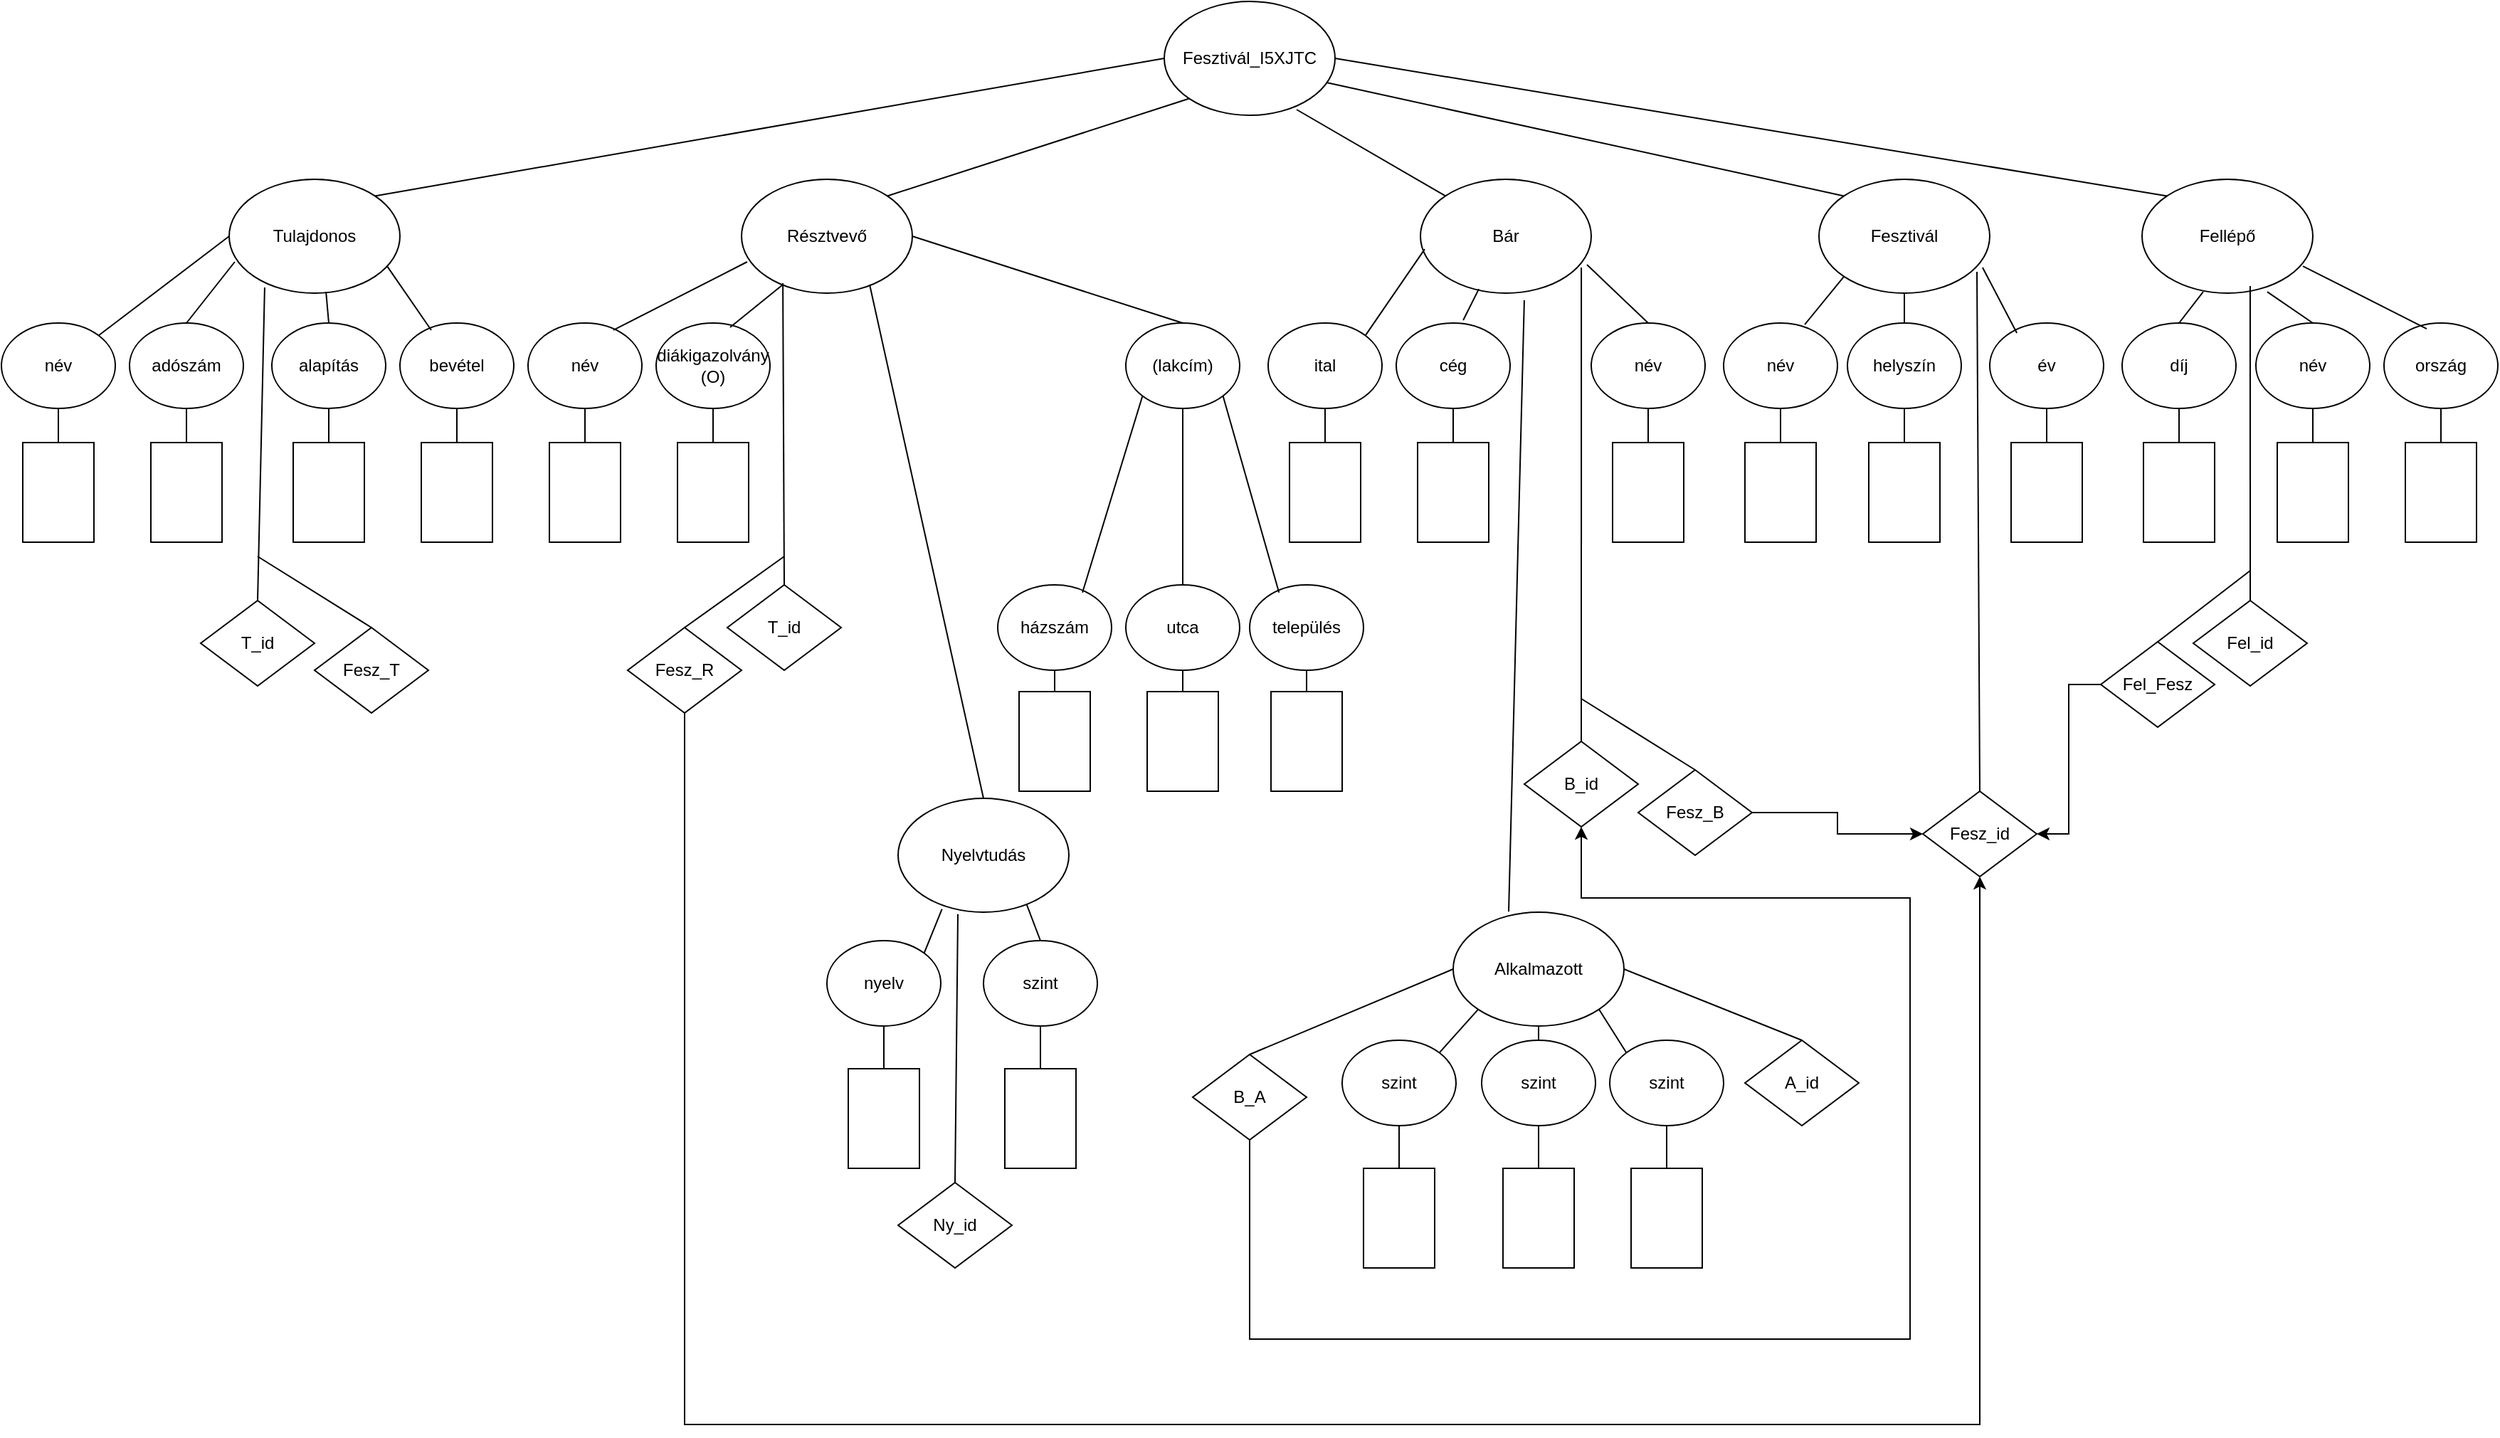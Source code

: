 <mxfile version="22.0.2" type="device">
  <diagram name="Page-1" id="97916047-d0de-89f5-080d-49f4d83e522f">
    <mxGraphModel dx="1430" dy="868" grid="1" gridSize="10" guides="1" tooltips="1" connect="1" arrows="1" fold="1" page="1" pageScale="1.5" pageWidth="1169" pageHeight="827" background="none" math="0" shadow="0">
      <root>
        <mxCell id="0" />
        <mxCell id="1" parent="0" />
        <mxCell id="gpzR5CBWOuM9B5lPcLhK-56" value="Fesztivál_I5XJTC" style="ellipse;whiteSpace=wrap;html=1;" parent="1" vertex="1">
          <mxGeometry x="817" y="30" width="120" height="80" as="geometry" />
        </mxCell>
        <mxCell id="gpzR5CBWOuM9B5lPcLhK-57" value="Résztvevő" style="ellipse;whiteSpace=wrap;html=1;" parent="1" vertex="1">
          <mxGeometry x="520" y="155" width="120" height="80" as="geometry" />
        </mxCell>
        <mxCell id="gpzR5CBWOuM9B5lPcLhK-58" value="Bár" style="ellipse;whiteSpace=wrap;html=1;" parent="1" vertex="1">
          <mxGeometry x="997" y="155" width="120" height="80" as="geometry" />
        </mxCell>
        <mxCell id="gpzR5CBWOuM9B5lPcLhK-59" value="Tulajdonos" style="ellipse;whiteSpace=wrap;html=1;" parent="1" vertex="1">
          <mxGeometry x="160" y="155" width="120" height="80" as="geometry" />
        </mxCell>
        <mxCell id="gpzR5CBWOuM9B5lPcLhK-60" value="Fellépő" style="ellipse;whiteSpace=wrap;html=1;" parent="1" vertex="1">
          <mxGeometry x="1504" y="155" width="120" height="80" as="geometry" />
        </mxCell>
        <mxCell id="gpzR5CBWOuM9B5lPcLhK-62" value="" style="endArrow=none;html=1;rounded=0;entryX=0.775;entryY=0.95;entryDx=0;entryDy=0;exitX=0;exitY=0;exitDx=0;exitDy=0;entryPerimeter=0;" parent="1" source="gpzR5CBWOuM9B5lPcLhK-58" target="gpzR5CBWOuM9B5lPcLhK-56" edge="1">
          <mxGeometry width="50" height="50" relative="1" as="geometry">
            <mxPoint x="867" y="570" as="sourcePoint" />
            <mxPoint x="917" y="520" as="targetPoint" />
          </mxGeometry>
        </mxCell>
        <mxCell id="gpzR5CBWOuM9B5lPcLhK-63" value="" style="endArrow=none;html=1;rounded=0;entryX=0;entryY=1;entryDx=0;entryDy=0;exitX=1;exitY=0;exitDx=0;exitDy=0;" parent="1" source="gpzR5CBWOuM9B5lPcLhK-57" target="gpzR5CBWOuM9B5lPcLhK-56" edge="1">
          <mxGeometry width="50" height="50" relative="1" as="geometry">
            <mxPoint x="867" y="570" as="sourcePoint" />
            <mxPoint x="917" y="520" as="targetPoint" />
          </mxGeometry>
        </mxCell>
        <mxCell id="gpzR5CBWOuM9B5lPcLhK-64" value="" style="endArrow=none;html=1;rounded=0;entryX=1;entryY=0.5;entryDx=0;entryDy=0;exitX=0;exitY=0;exitDx=0;exitDy=0;" parent="1" source="gpzR5CBWOuM9B5lPcLhK-60" target="gpzR5CBWOuM9B5lPcLhK-56" edge="1">
          <mxGeometry width="50" height="50" relative="1" as="geometry">
            <mxPoint x="867" y="570" as="sourcePoint" />
            <mxPoint x="917" y="520" as="targetPoint" />
          </mxGeometry>
        </mxCell>
        <mxCell id="gpzR5CBWOuM9B5lPcLhK-65" value="" style="endArrow=none;html=1;rounded=0;entryX=0;entryY=0.5;entryDx=0;entryDy=0;exitX=1;exitY=0;exitDx=0;exitDy=0;" parent="1" source="gpzR5CBWOuM9B5lPcLhK-59" target="gpzR5CBWOuM9B5lPcLhK-56" edge="1">
          <mxGeometry width="50" height="50" relative="1" as="geometry">
            <mxPoint x="867" y="570" as="sourcePoint" />
            <mxPoint x="917" y="520" as="targetPoint" />
          </mxGeometry>
        </mxCell>
        <mxCell id="gpzR5CBWOuM9B5lPcLhK-67" value="név" style="ellipse;whiteSpace=wrap;html=1;" parent="1" vertex="1">
          <mxGeometry x="1210" y="256" width="80" height="60" as="geometry" />
        </mxCell>
        <mxCell id="gpzR5CBWOuM9B5lPcLhK-69" value="helyszín" style="ellipse;whiteSpace=wrap;html=1;" parent="1" vertex="1">
          <mxGeometry x="1297" y="256" width="80" height="60" as="geometry" />
        </mxCell>
        <mxCell id="gpzR5CBWOuM9B5lPcLhK-70" value="év" style="ellipse;whiteSpace=wrap;html=1;" parent="1" vertex="1">
          <mxGeometry x="1397" y="256" width="80" height="60" as="geometry" />
        </mxCell>
        <mxCell id="gpzR5CBWOuM9B5lPcLhK-74" value="" style="endArrow=none;html=1;rounded=0;exitX=0.5;exitY=0;exitDx=0;exitDy=0;entryX=0.925;entryY=0.813;entryDx=0;entryDy=0;entryPerimeter=0;" parent="1" source="eGRWjD5pN5fuBiRvpTxn-2" target="eGRWjD5pN5fuBiRvpTxn-11" edge="1">
          <mxGeometry width="50" height="50" relative="1" as="geometry">
            <mxPoint x="1079.04" y="4" as="sourcePoint" />
            <mxPoint x="1430" y="585" as="targetPoint" />
          </mxGeometry>
        </mxCell>
        <mxCell id="gpzR5CBWOuM9B5lPcLhK-75" value="" style="endArrow=none;html=1;rounded=0;entryX=0;entryY=1;entryDx=0;entryDy=0;exitX=0.713;exitY=0.017;exitDx=0;exitDy=0;exitPerimeter=0;" parent="1" source="gpzR5CBWOuM9B5lPcLhK-67" target="eGRWjD5pN5fuBiRvpTxn-11" edge="1">
          <mxGeometry width="50" height="50" relative="1" as="geometry">
            <mxPoint x="1252" y="-25" as="sourcePoint" />
            <mxPoint x="1302" y="-75" as="targetPoint" />
          </mxGeometry>
        </mxCell>
        <mxCell id="gpzR5CBWOuM9B5lPcLhK-76" value="" style="endArrow=none;html=1;rounded=0;entryX=0.5;entryY=1;entryDx=0;entryDy=0;exitX=0.5;exitY=0;exitDx=0;exitDy=0;" parent="1" source="gpzR5CBWOuM9B5lPcLhK-69" target="eGRWjD5pN5fuBiRvpTxn-11" edge="1">
          <mxGeometry width="50" height="50" relative="1" as="geometry">
            <mxPoint x="1252" y="-25" as="sourcePoint" />
            <mxPoint x="1302" y="-75" as="targetPoint" />
          </mxGeometry>
        </mxCell>
        <mxCell id="gpzR5CBWOuM9B5lPcLhK-77" value="" style="endArrow=none;html=1;rounded=0;entryX=0.958;entryY=0.775;entryDx=0;entryDy=0;exitX=0.238;exitY=0.117;exitDx=0;exitDy=0;exitPerimeter=0;entryPerimeter=0;" parent="1" source="gpzR5CBWOuM9B5lPcLhK-70" target="eGRWjD5pN5fuBiRvpTxn-11" edge="1">
          <mxGeometry width="50" height="50" relative="1" as="geometry">
            <mxPoint x="1252" y="-25" as="sourcePoint" />
            <mxPoint x="1302" y="-75" as="targetPoint" />
          </mxGeometry>
        </mxCell>
        <mxCell id="gpzR5CBWOuM9B5lPcLhK-82" value="" style="endArrow=none;html=1;rounded=0;entryX=0.5;entryY=1;entryDx=0;entryDy=0;exitX=0.5;exitY=0;exitDx=0;exitDy=0;" parent="1" source="eGRWjD5pN5fuBiRvpTxn-88" target="gpzR5CBWOuM9B5lPcLhK-67" edge="1">
          <mxGeometry width="50" height="50" relative="1" as="geometry">
            <mxPoint x="1149" y="349" as="sourcePoint" />
            <mxPoint x="1302" y="-75" as="targetPoint" />
          </mxGeometry>
        </mxCell>
        <mxCell id="gpzR5CBWOuM9B5lPcLhK-83" value="" style="endArrow=none;html=1;rounded=0;entryX=0.5;entryY=1;entryDx=0;entryDy=0;exitX=0.5;exitY=0;exitDx=0;exitDy=0;" parent="1" source="eGRWjD5pN5fuBiRvpTxn-89" target="gpzR5CBWOuM9B5lPcLhK-69" edge="1">
          <mxGeometry width="50" height="50" relative="1" as="geometry">
            <mxPoint x="1252" y="349" as="sourcePoint" />
            <mxPoint x="1302" y="-75" as="targetPoint" />
          </mxGeometry>
        </mxCell>
        <mxCell id="gpzR5CBWOuM9B5lPcLhK-84" value="" style="endArrow=none;html=1;rounded=0;entryX=0.5;entryY=1;entryDx=0;entryDy=0;exitX=0.5;exitY=0;exitDx=0;exitDy=0;" parent="1" source="eGRWjD5pN5fuBiRvpTxn-90" target="gpzR5CBWOuM9B5lPcLhK-70" edge="1">
          <mxGeometry width="50" height="50" relative="1" as="geometry">
            <mxPoint x="1396" y="349" as="sourcePoint" />
            <mxPoint x="1302" y="-75" as="targetPoint" />
          </mxGeometry>
        </mxCell>
        <mxCell id="eGRWjD5pN5fuBiRvpTxn-2" value="Fesz_id" style="rhombus;whiteSpace=wrap;html=1;" parent="1" vertex="1">
          <mxGeometry x="1350" y="585" width="80" height="60" as="geometry" />
        </mxCell>
        <mxCell id="eGRWjD5pN5fuBiRvpTxn-3" value="név" style="ellipse;whiteSpace=wrap;html=1;" parent="1" vertex="1">
          <mxGeometry y="256" width="80" height="60" as="geometry" />
        </mxCell>
        <mxCell id="eGRWjD5pN5fuBiRvpTxn-4" value="adószám" style="ellipse;whiteSpace=wrap;html=1;" parent="1" vertex="1">
          <mxGeometry x="90" y="256" width="80" height="60" as="geometry" />
        </mxCell>
        <mxCell id="eGRWjD5pN5fuBiRvpTxn-5" value="T_id" style="rhombus;whiteSpace=wrap;html=1;" parent="1" vertex="1">
          <mxGeometry x="140" y="451" width="80" height="60" as="geometry" />
        </mxCell>
        <mxCell id="eGRWjD5pN5fuBiRvpTxn-6" value="" style="endArrow=none;html=1;rounded=0;exitX=0.5;exitY=0;exitDx=0;exitDy=0;entryX=0.208;entryY=0.95;entryDx=0;entryDy=0;entryPerimeter=0;" parent="1" source="eGRWjD5pN5fuBiRvpTxn-5" target="gpzR5CBWOuM9B5lPcLhK-59" edge="1">
          <mxGeometry width="50" height="50" relative="1" as="geometry">
            <mxPoint x="220" y="435" as="sourcePoint" />
            <mxPoint x="200" y="280" as="targetPoint" />
          </mxGeometry>
        </mxCell>
        <mxCell id="eGRWjD5pN5fuBiRvpTxn-7" value="" style="endArrow=none;html=1;rounded=0;entryX=0;entryY=0.5;entryDx=0;entryDy=0;exitX=1;exitY=0;exitDx=0;exitDy=0;" parent="1" source="eGRWjD5pN5fuBiRvpTxn-3" target="gpzR5CBWOuM9B5lPcLhK-59" edge="1">
          <mxGeometry width="50" height="50" relative="1" as="geometry">
            <mxPoint x="120" y="185" as="sourcePoint" />
            <mxPoint x="170" y="135" as="targetPoint" />
          </mxGeometry>
        </mxCell>
        <mxCell id="eGRWjD5pN5fuBiRvpTxn-8" value="" style="endArrow=none;html=1;rounded=0;entryX=0.033;entryY=0.725;entryDx=0;entryDy=0;entryPerimeter=0;exitX=0.5;exitY=0;exitDx=0;exitDy=0;" parent="1" source="eGRWjD5pN5fuBiRvpTxn-4" target="gpzR5CBWOuM9B5lPcLhK-59" edge="1">
          <mxGeometry width="50" height="50" relative="1" as="geometry">
            <mxPoint x="120" y="185" as="sourcePoint" />
            <mxPoint x="170" y="135" as="targetPoint" />
          </mxGeometry>
        </mxCell>
        <mxCell id="eGRWjD5pN5fuBiRvpTxn-9" value="alapítás" style="ellipse;whiteSpace=wrap;html=1;" parent="1" vertex="1">
          <mxGeometry x="190" y="256" width="80" height="60" as="geometry" />
        </mxCell>
        <mxCell id="eGRWjD5pN5fuBiRvpTxn-10" value="" style="endArrow=none;html=1;rounded=0;entryX=0.567;entryY=0.988;entryDx=0;entryDy=0;entryPerimeter=0;exitX=0.5;exitY=0;exitDx=0;exitDy=0;" parent="1" source="eGRWjD5pN5fuBiRvpTxn-9" target="gpzR5CBWOuM9B5lPcLhK-59" edge="1">
          <mxGeometry width="50" height="50" relative="1" as="geometry">
            <mxPoint x="200" y="225" as="sourcePoint" />
            <mxPoint x="250" y="175" as="targetPoint" />
          </mxGeometry>
        </mxCell>
        <mxCell id="eGRWjD5pN5fuBiRvpTxn-11" value="Fesztivál" style="ellipse;whiteSpace=wrap;html=1;" parent="1" vertex="1">
          <mxGeometry x="1277" y="155" width="120" height="80" as="geometry" />
        </mxCell>
        <mxCell id="eGRWjD5pN5fuBiRvpTxn-12" value="" style="endArrow=none;html=1;rounded=0;entryX=0.95;entryY=0.713;entryDx=0;entryDy=0;exitX=0;exitY=0;exitDx=0;exitDy=0;entryPerimeter=0;" parent="1" source="eGRWjD5pN5fuBiRvpTxn-11" target="gpzR5CBWOuM9B5lPcLhK-56" edge="1">
          <mxGeometry width="50" height="50" relative="1" as="geometry">
            <mxPoint x="890" y="630" as="sourcePoint" />
            <mxPoint x="940" y="580" as="targetPoint" />
          </mxGeometry>
        </mxCell>
        <mxCell id="eGRWjD5pN5fuBiRvpTxn-18" value="bevétel" style="ellipse;whiteSpace=wrap;html=1;" parent="1" vertex="1">
          <mxGeometry x="280" y="256" width="80" height="60" as="geometry" />
        </mxCell>
        <mxCell id="eGRWjD5pN5fuBiRvpTxn-19" value="" style="endArrow=none;html=1;rounded=0;entryX=0.925;entryY=0.763;entryDx=0;entryDy=0;entryPerimeter=0;exitX=0.275;exitY=0.083;exitDx=0;exitDy=0;exitPerimeter=0;" parent="1" source="eGRWjD5pN5fuBiRvpTxn-18" target="gpzR5CBWOuM9B5lPcLhK-59" edge="1">
          <mxGeometry width="50" height="50" relative="1" as="geometry">
            <mxPoint x="690" y="325" as="sourcePoint" />
            <mxPoint x="740" y="275" as="targetPoint" />
          </mxGeometry>
        </mxCell>
        <mxCell id="eGRWjD5pN5fuBiRvpTxn-26" value="" style="endArrow=none;html=1;rounded=0;entryX=0.5;entryY=1;entryDx=0;entryDy=0;exitX=0.5;exitY=0;exitDx=0;exitDy=0;" parent="1" source="eGRWjD5pN5fuBiRvpTxn-79" target="eGRWjD5pN5fuBiRvpTxn-18" edge="1">
          <mxGeometry width="50" height="50" relative="1" as="geometry">
            <mxPoint x="319" y="336" as="sourcePoint" />
            <mxPoint x="700" y="515" as="targetPoint" />
          </mxGeometry>
        </mxCell>
        <mxCell id="eGRWjD5pN5fuBiRvpTxn-27" value="" style="endArrow=none;html=1;rounded=0;entryX=0.5;entryY=1;entryDx=0;entryDy=0;exitX=0.5;exitY=0;exitDx=0;exitDy=0;" parent="1" source="eGRWjD5pN5fuBiRvpTxn-80" target="eGRWjD5pN5fuBiRvpTxn-9" edge="1">
          <mxGeometry width="50" height="50" relative="1" as="geometry">
            <mxPoint x="229" y="340" as="sourcePoint" />
            <mxPoint x="700" y="515" as="targetPoint" />
          </mxGeometry>
        </mxCell>
        <mxCell id="eGRWjD5pN5fuBiRvpTxn-28" value="" style="endArrow=none;html=1;rounded=0;entryX=0.5;entryY=1;entryDx=0;entryDy=0;exitX=0.5;exitY=0;exitDx=0;exitDy=0;" parent="1" source="eGRWjD5pN5fuBiRvpTxn-78" target="eGRWjD5pN5fuBiRvpTxn-4" edge="1">
          <mxGeometry width="50" height="50" relative="1" as="geometry">
            <mxPoint x="131" y="339" as="sourcePoint" />
            <mxPoint x="700" y="515" as="targetPoint" />
          </mxGeometry>
        </mxCell>
        <mxCell id="eGRWjD5pN5fuBiRvpTxn-29" value="" style="endArrow=none;html=1;rounded=0;entryX=0.5;entryY=1;entryDx=0;entryDy=0;exitX=0.5;exitY=0;exitDx=0;exitDy=0;" parent="1" source="eGRWjD5pN5fuBiRvpTxn-77" target="eGRWjD5pN5fuBiRvpTxn-3" edge="1">
          <mxGeometry width="50" height="50" relative="1" as="geometry">
            <mxPoint x="39" y="340.02" as="sourcePoint" />
            <mxPoint x="700" y="515" as="targetPoint" />
          </mxGeometry>
        </mxCell>
        <mxCell id="eGRWjD5pN5fuBiRvpTxn-31" value="név" style="ellipse;whiteSpace=wrap;html=1;" parent="1" vertex="1">
          <mxGeometry x="1584" y="256" width="80" height="60" as="geometry" />
        </mxCell>
        <mxCell id="eGRWjD5pN5fuBiRvpTxn-32" value="ország" style="ellipse;whiteSpace=wrap;html=1;" parent="1" vertex="1">
          <mxGeometry x="1674" y="256" width="80" height="60" as="geometry" />
        </mxCell>
        <mxCell id="eGRWjD5pN5fuBiRvpTxn-33" value="díj" style="ellipse;whiteSpace=wrap;html=1;" parent="1" vertex="1">
          <mxGeometry x="1490" y="256" width="80" height="60" as="geometry" />
        </mxCell>
        <mxCell id="eGRWjD5pN5fuBiRvpTxn-35" value="Fel_id" style="rhombus;whiteSpace=wrap;html=1;" parent="1" vertex="1">
          <mxGeometry x="1540" y="451" width="80" height="60" as="geometry" />
        </mxCell>
        <mxCell id="eGRWjD5pN5fuBiRvpTxn-36" value="" style="endArrow=none;html=1;rounded=0;entryX=0.733;entryY=0.988;entryDx=0;entryDy=0;exitX=0.5;exitY=0;exitDx=0;exitDy=0;entryPerimeter=0;" parent="1" source="eGRWjD5pN5fuBiRvpTxn-31" target="gpzR5CBWOuM9B5lPcLhK-60" edge="1">
          <mxGeometry width="50" height="50" relative="1" as="geometry">
            <mxPoint x="1924" y="410" as="sourcePoint" />
            <mxPoint x="1974" y="360" as="targetPoint" />
          </mxGeometry>
        </mxCell>
        <mxCell id="eGRWjD5pN5fuBiRvpTxn-37" value="" style="endArrow=none;html=1;rounded=0;entryX=0.633;entryY=0.938;entryDx=0;entryDy=0;entryPerimeter=0;exitX=0.5;exitY=0;exitDx=0;exitDy=0;" parent="1" source="eGRWjD5pN5fuBiRvpTxn-35" target="gpzR5CBWOuM9B5lPcLhK-60" edge="1">
          <mxGeometry width="50" height="50" relative="1" as="geometry">
            <mxPoint x="1924" y="410" as="sourcePoint" />
            <mxPoint x="1974" y="360" as="targetPoint" />
          </mxGeometry>
        </mxCell>
        <mxCell id="eGRWjD5pN5fuBiRvpTxn-38" value="" style="endArrow=none;html=1;rounded=0;entryX=0.358;entryY=0.988;entryDx=0;entryDy=0;exitX=0.5;exitY=0;exitDx=0;exitDy=0;entryPerimeter=0;" parent="1" source="eGRWjD5pN5fuBiRvpTxn-33" target="gpzR5CBWOuM9B5lPcLhK-60" edge="1">
          <mxGeometry width="50" height="50" relative="1" as="geometry">
            <mxPoint x="1924" y="410" as="sourcePoint" />
            <mxPoint x="1974" y="360" as="targetPoint" />
          </mxGeometry>
        </mxCell>
        <mxCell id="eGRWjD5pN5fuBiRvpTxn-39" value="" style="endArrow=none;html=1;rounded=0;entryX=0.942;entryY=0.763;entryDx=0;entryDy=0;entryPerimeter=0;exitX=0.375;exitY=0.067;exitDx=0;exitDy=0;exitPerimeter=0;" parent="1" source="eGRWjD5pN5fuBiRvpTxn-32" target="gpzR5CBWOuM9B5lPcLhK-60" edge="1">
          <mxGeometry width="50" height="50" relative="1" as="geometry">
            <mxPoint x="1924" y="410" as="sourcePoint" />
            <mxPoint x="1974" y="360" as="targetPoint" />
          </mxGeometry>
        </mxCell>
        <mxCell id="eGRWjD5pN5fuBiRvpTxn-47" value="" style="endArrow=none;html=1;rounded=0;entryX=0.5;entryY=0;entryDx=0;entryDy=0;exitX=0.5;exitY=1;exitDx=0;exitDy=0;" parent="1" source="eGRWjD5pN5fuBiRvpTxn-32" target="eGRWjD5pN5fuBiRvpTxn-93" edge="1">
          <mxGeometry width="50" height="50" relative="1" as="geometry">
            <mxPoint x="1854" y="570" as="sourcePoint" />
            <mxPoint x="1715" y="342.02" as="targetPoint" />
          </mxGeometry>
        </mxCell>
        <mxCell id="eGRWjD5pN5fuBiRvpTxn-48" value="" style="endArrow=none;html=1;rounded=0;entryX=0.5;entryY=1;entryDx=0;entryDy=0;exitX=0.5;exitY=0;exitDx=0;exitDy=0;" parent="1" source="eGRWjD5pN5fuBiRvpTxn-92" target="eGRWjD5pN5fuBiRvpTxn-31" edge="1">
          <mxGeometry width="50" height="50" relative="1" as="geometry">
            <mxPoint x="1603" y="345.02" as="sourcePoint" />
            <mxPoint x="1904" y="520" as="targetPoint" />
          </mxGeometry>
        </mxCell>
        <mxCell id="eGRWjD5pN5fuBiRvpTxn-49" value="" style="endArrow=none;html=1;rounded=0;entryX=0.5;entryY=1;entryDx=0;entryDy=0;exitX=0.5;exitY=0;exitDx=0;exitDy=0;" parent="1" source="eGRWjD5pN5fuBiRvpTxn-91" target="eGRWjD5pN5fuBiRvpTxn-33" edge="1">
          <mxGeometry width="50" height="50" relative="1" as="geometry">
            <mxPoint x="1482" y="350.02" as="sourcePoint" />
            <mxPoint x="1904" y="520" as="targetPoint" />
          </mxGeometry>
        </mxCell>
        <mxCell id="eGRWjD5pN5fuBiRvpTxn-54" value="B_id" style="rhombus;whiteSpace=wrap;html=1;" parent="1" vertex="1">
          <mxGeometry x="1070" y="550" width="80" height="60" as="geometry" />
        </mxCell>
        <mxCell id="eGRWjD5pN5fuBiRvpTxn-55" value="" style="endArrow=none;html=1;rounded=0;entryX=0.942;entryY=0.775;entryDx=0;entryDy=0;exitX=0.5;exitY=0;exitDx=0;exitDy=0;entryPerimeter=0;" parent="1" source="eGRWjD5pN5fuBiRvpTxn-54" target="gpzR5CBWOuM9B5lPcLhK-58" edge="1">
          <mxGeometry width="50" height="50" relative="1" as="geometry">
            <mxPoint x="1530" y="450" as="sourcePoint" />
            <mxPoint x="1580" y="400" as="targetPoint" />
          </mxGeometry>
        </mxCell>
        <mxCell id="eGRWjD5pN5fuBiRvpTxn-57" value="név" style="ellipse;whiteSpace=wrap;html=1;" parent="1" vertex="1">
          <mxGeometry x="1117" y="256" width="80" height="60" as="geometry" />
        </mxCell>
        <mxCell id="eGRWjD5pN5fuBiRvpTxn-58" value="cég" style="ellipse;whiteSpace=wrap;html=1;" parent="1" vertex="1">
          <mxGeometry x="980" y="256" width="80" height="60" as="geometry" />
        </mxCell>
        <mxCell id="eGRWjD5pN5fuBiRvpTxn-59" value="ital" style="ellipse;whiteSpace=wrap;html=1;" parent="1" vertex="1">
          <mxGeometry x="890" y="256" width="80" height="60" as="geometry" />
        </mxCell>
        <mxCell id="eGRWjD5pN5fuBiRvpTxn-60" value="" style="endArrow=none;html=1;rounded=0;entryX=0.608;entryY=1.063;entryDx=0;entryDy=0;entryPerimeter=0;exitX=0.325;exitY=-0.005;exitDx=0;exitDy=0;exitPerimeter=0;" parent="1" source="eGRWjD5pN5fuBiRvpTxn-120" target="gpzR5CBWOuM9B5lPcLhK-58" edge="1">
          <mxGeometry width="50" height="50" relative="1" as="geometry">
            <mxPoint x="1060" y="690" as="sourcePoint" />
            <mxPoint x="1050" y="270" as="targetPoint" />
          </mxGeometry>
        </mxCell>
        <mxCell id="eGRWjD5pN5fuBiRvpTxn-61" value="" style="endArrow=none;html=1;rounded=0;entryX=0.5;entryY=0;entryDx=0;entryDy=0;exitX=0.975;exitY=0.75;exitDx=0;exitDy=0;exitPerimeter=0;" parent="1" source="gpzR5CBWOuM9B5lPcLhK-58" target="eGRWjD5pN5fuBiRvpTxn-57" edge="1">
          <mxGeometry width="50" height="50" relative="1" as="geometry">
            <mxPoint x="1040" y="200" as="sourcePoint" />
            <mxPoint x="1340" y="400" as="targetPoint" />
          </mxGeometry>
        </mxCell>
        <mxCell id="eGRWjD5pN5fuBiRvpTxn-62" value="" style="endArrow=none;html=1;rounded=0;entryX=0.342;entryY=0.963;entryDx=0;entryDy=0;exitX=0.588;exitY=-0.033;exitDx=0;exitDy=0;exitPerimeter=0;entryPerimeter=0;" parent="1" source="eGRWjD5pN5fuBiRvpTxn-58" target="gpzR5CBWOuM9B5lPcLhK-58" edge="1">
          <mxGeometry width="50" height="50" relative="1" as="geometry">
            <mxPoint x="1290" y="450" as="sourcePoint" />
            <mxPoint x="1340" y="400" as="targetPoint" />
          </mxGeometry>
        </mxCell>
        <mxCell id="eGRWjD5pN5fuBiRvpTxn-63" value="" style="endArrow=none;html=1;rounded=0;entryX=0.025;entryY=0.613;entryDx=0;entryDy=0;entryPerimeter=0;exitX=1;exitY=0;exitDx=0;exitDy=0;" parent="1" source="eGRWjD5pN5fuBiRvpTxn-59" target="gpzR5CBWOuM9B5lPcLhK-58" edge="1">
          <mxGeometry width="50" height="50" relative="1" as="geometry">
            <mxPoint x="1290" y="450" as="sourcePoint" />
            <mxPoint x="1340" y="400" as="targetPoint" />
          </mxGeometry>
        </mxCell>
        <mxCell id="eGRWjD5pN5fuBiRvpTxn-65" value="" style="endArrow=none;html=1;rounded=0;entryX=0.5;entryY=1;entryDx=0;entryDy=0;exitX=0.5;exitY=0;exitDx=0;exitDy=0;" parent="1" source="eGRWjD5pN5fuBiRvpTxn-87" target="eGRWjD5pN5fuBiRvpTxn-57" edge="1">
          <mxGeometry width="50" height="50" relative="1" as="geometry">
            <mxPoint x="1056" y="345.98" as="sourcePoint" />
            <mxPoint x="1340" y="400" as="targetPoint" />
          </mxGeometry>
        </mxCell>
        <mxCell id="eGRWjD5pN5fuBiRvpTxn-67" value="" style="endArrow=none;html=1;rounded=0;entryX=0.5;entryY=1;entryDx=0;entryDy=0;exitX=0.5;exitY=0;exitDx=0;exitDy=0;" parent="1" source="eGRWjD5pN5fuBiRvpTxn-86" target="eGRWjD5pN5fuBiRvpTxn-58" edge="1">
          <mxGeometry width="50" height="50" relative="1" as="geometry">
            <mxPoint x="886" y="341.98" as="sourcePoint" />
            <mxPoint x="1340" y="400" as="targetPoint" />
          </mxGeometry>
        </mxCell>
        <mxCell id="eGRWjD5pN5fuBiRvpTxn-69" value="" style="endArrow=none;html=1;rounded=0;entryX=0.5;entryY=1;entryDx=0;entryDy=0;exitX=0.5;exitY=0;exitDx=0;exitDy=0;" parent="1" source="eGRWjD5pN5fuBiRvpTxn-85" target="eGRWjD5pN5fuBiRvpTxn-59" edge="1">
          <mxGeometry width="50" height="50" relative="1" as="geometry">
            <mxPoint x="789" y="341.02" as="sourcePoint" />
            <mxPoint x="1340" y="400" as="targetPoint" />
          </mxGeometry>
        </mxCell>
        <mxCell id="eGRWjD5pN5fuBiRvpTxn-70" value="név" style="ellipse;whiteSpace=wrap;html=1;" parent="1" vertex="1">
          <mxGeometry x="370" y="256" width="80" height="60" as="geometry" />
        </mxCell>
        <mxCell id="eGRWjD5pN5fuBiRvpTxn-71" value="diákigazolvány&lt;br&gt;(O)" style="ellipse;whiteSpace=wrap;html=1;" parent="1" vertex="1">
          <mxGeometry x="460" y="256" width="80" height="60" as="geometry" />
        </mxCell>
        <mxCell id="eGRWjD5pN5fuBiRvpTxn-72" value="T_id" style="rhombus;whiteSpace=wrap;html=1;" parent="1" vertex="1">
          <mxGeometry x="510" y="440" width="80" height="60" as="geometry" />
        </mxCell>
        <mxCell id="eGRWjD5pN5fuBiRvpTxn-73" value="" style="endArrow=none;html=1;rounded=0;entryX=0.033;entryY=0.725;entryDx=0;entryDy=0;entryPerimeter=0;exitX=0.75;exitY=0.083;exitDx=0;exitDy=0;exitPerimeter=0;" parent="1" source="eGRWjD5pN5fuBiRvpTxn-70" target="gpzR5CBWOuM9B5lPcLhK-57" edge="1">
          <mxGeometry width="50" height="50" relative="1" as="geometry">
            <mxPoint x="860" y="430" as="sourcePoint" />
            <mxPoint x="910" y="380" as="targetPoint" />
          </mxGeometry>
        </mxCell>
        <mxCell id="eGRWjD5pN5fuBiRvpTxn-74" value="" style="endArrow=none;html=1;rounded=0;entryX=0.242;entryY=0.925;entryDx=0;entryDy=0;entryPerimeter=0;exitX=0.65;exitY=0.05;exitDx=0;exitDy=0;exitPerimeter=0;" parent="1" source="eGRWjD5pN5fuBiRvpTxn-71" target="gpzR5CBWOuM9B5lPcLhK-57" edge="1">
          <mxGeometry width="50" height="50" relative="1" as="geometry">
            <mxPoint x="860" y="430" as="sourcePoint" />
            <mxPoint x="910" y="380" as="targetPoint" />
          </mxGeometry>
        </mxCell>
        <mxCell id="eGRWjD5pN5fuBiRvpTxn-75" value="" style="endArrow=none;html=1;rounded=0;entryX=0.242;entryY=0.913;entryDx=0;entryDy=0;exitX=0.5;exitY=0;exitDx=0;exitDy=0;entryPerimeter=0;" parent="1" source="eGRWjD5pN5fuBiRvpTxn-72" target="gpzR5CBWOuM9B5lPcLhK-57" edge="1">
          <mxGeometry width="50" height="50" relative="1" as="geometry">
            <mxPoint x="860" y="430" as="sourcePoint" />
            <mxPoint x="910" y="380" as="targetPoint" />
          </mxGeometry>
        </mxCell>
        <mxCell id="eGRWjD5pN5fuBiRvpTxn-76" value="" style="endArrow=none;html=1;rounded=0;entryX=0.75;entryY=0.925;entryDx=0;entryDy=0;entryPerimeter=0;exitX=0.5;exitY=0;exitDx=0;exitDy=0;" parent="1" source="eGRWjD5pN5fuBiRvpTxn-119" target="gpzR5CBWOuM9B5lPcLhK-57" edge="1">
          <mxGeometry width="50" height="50" relative="1" as="geometry">
            <mxPoint x="600" y="660" as="sourcePoint" />
            <mxPoint x="910" y="380" as="targetPoint" />
          </mxGeometry>
        </mxCell>
        <mxCell id="eGRWjD5pN5fuBiRvpTxn-77" value="" style="rounded=0;whiteSpace=wrap;html=1;" parent="1" vertex="1">
          <mxGeometry x="15" y="340" width="50" height="70" as="geometry" />
        </mxCell>
        <mxCell id="eGRWjD5pN5fuBiRvpTxn-78" value="" style="rounded=0;whiteSpace=wrap;html=1;" parent="1" vertex="1">
          <mxGeometry x="105" y="340" width="50" height="70" as="geometry" />
        </mxCell>
        <mxCell id="eGRWjD5pN5fuBiRvpTxn-79" value="" style="rounded=0;whiteSpace=wrap;html=1;" parent="1" vertex="1">
          <mxGeometry x="295" y="340" width="50" height="70" as="geometry" />
        </mxCell>
        <mxCell id="eGRWjD5pN5fuBiRvpTxn-80" value="" style="rounded=0;whiteSpace=wrap;html=1;" parent="1" vertex="1">
          <mxGeometry x="205" y="340" width="50" height="70" as="geometry" />
        </mxCell>
        <mxCell id="eGRWjD5pN5fuBiRvpTxn-81" value="" style="rounded=0;whiteSpace=wrap;html=1;" parent="1" vertex="1">
          <mxGeometry x="385" y="340" width="50" height="70" as="geometry" />
        </mxCell>
        <mxCell id="eGRWjD5pN5fuBiRvpTxn-82" value="" style="rounded=0;whiteSpace=wrap;html=1;" parent="1" vertex="1">
          <mxGeometry x="475" y="340" width="50" height="70" as="geometry" />
        </mxCell>
        <mxCell id="eGRWjD5pN5fuBiRvpTxn-83" value="" style="endArrow=none;html=1;rounded=0;entryX=0.5;entryY=1;entryDx=0;entryDy=0;exitX=0.5;exitY=0;exitDx=0;exitDy=0;" parent="1" source="eGRWjD5pN5fuBiRvpTxn-81" target="eGRWjD5pN5fuBiRvpTxn-70" edge="1">
          <mxGeometry width="50" height="50" relative="1" as="geometry">
            <mxPoint x="700" y="430" as="sourcePoint" />
            <mxPoint x="750" y="380" as="targetPoint" />
          </mxGeometry>
        </mxCell>
        <mxCell id="eGRWjD5pN5fuBiRvpTxn-84" value="" style="endArrow=none;html=1;rounded=0;entryX=0.5;entryY=1;entryDx=0;entryDy=0;exitX=0.5;exitY=0;exitDx=0;exitDy=0;" parent="1" source="eGRWjD5pN5fuBiRvpTxn-82" target="eGRWjD5pN5fuBiRvpTxn-71" edge="1">
          <mxGeometry width="50" height="50" relative="1" as="geometry">
            <mxPoint x="700" y="430" as="sourcePoint" />
            <mxPoint x="750" y="380" as="targetPoint" />
          </mxGeometry>
        </mxCell>
        <mxCell id="eGRWjD5pN5fuBiRvpTxn-85" value="" style="rounded=0;whiteSpace=wrap;html=1;" parent="1" vertex="1">
          <mxGeometry x="905" y="340" width="50" height="70" as="geometry" />
        </mxCell>
        <mxCell id="eGRWjD5pN5fuBiRvpTxn-86" value="" style="rounded=0;whiteSpace=wrap;html=1;" parent="1" vertex="1">
          <mxGeometry x="995" y="340" width="50" height="70" as="geometry" />
        </mxCell>
        <mxCell id="eGRWjD5pN5fuBiRvpTxn-87" value="" style="rounded=0;whiteSpace=wrap;html=1;" parent="1" vertex="1">
          <mxGeometry x="1132" y="340" width="50" height="70" as="geometry" />
        </mxCell>
        <mxCell id="eGRWjD5pN5fuBiRvpTxn-88" value="" style="rounded=0;whiteSpace=wrap;html=1;" parent="1" vertex="1">
          <mxGeometry x="1225" y="340" width="50" height="70" as="geometry" />
        </mxCell>
        <mxCell id="eGRWjD5pN5fuBiRvpTxn-89" value="" style="rounded=0;whiteSpace=wrap;html=1;" parent="1" vertex="1">
          <mxGeometry x="1312" y="340" width="50" height="70" as="geometry" />
        </mxCell>
        <mxCell id="eGRWjD5pN5fuBiRvpTxn-90" value="" style="rounded=0;whiteSpace=wrap;html=1;" parent="1" vertex="1">
          <mxGeometry x="1412" y="340" width="50" height="70" as="geometry" />
        </mxCell>
        <mxCell id="eGRWjD5pN5fuBiRvpTxn-91" value="" style="rounded=0;whiteSpace=wrap;html=1;" parent="1" vertex="1">
          <mxGeometry x="1505" y="340" width="50" height="70" as="geometry" />
        </mxCell>
        <mxCell id="eGRWjD5pN5fuBiRvpTxn-92" value="" style="rounded=0;whiteSpace=wrap;html=1;" parent="1" vertex="1">
          <mxGeometry x="1599" y="340" width="50" height="70" as="geometry" />
        </mxCell>
        <mxCell id="eGRWjD5pN5fuBiRvpTxn-93" value="" style="rounded=0;whiteSpace=wrap;html=1;" parent="1" vertex="1">
          <mxGeometry x="1689" y="340" width="50" height="70" as="geometry" />
        </mxCell>
        <mxCell id="eGRWjD5pN5fuBiRvpTxn-94" value="" style="endArrow=none;html=1;rounded=0;exitX=0.5;exitY=0;exitDx=0;exitDy=0;" parent="1" source="eGRWjD5pN5fuBiRvpTxn-95" edge="1">
          <mxGeometry width="50" height="50" relative="1" as="geometry">
            <mxPoint x="100" y="480" as="sourcePoint" />
            <mxPoint x="180" y="420" as="targetPoint" />
          </mxGeometry>
        </mxCell>
        <mxCell id="eGRWjD5pN5fuBiRvpTxn-95" value="Fesz_T" style="rhombus;whiteSpace=wrap;html=1;" parent="1" vertex="1">
          <mxGeometry x="220" y="470" width="80" height="60" as="geometry" />
        </mxCell>
        <mxCell id="eGRWjD5pN5fuBiRvpTxn-96" value="" style="endArrow=none;html=1;rounded=0;entryX=0.5;entryY=0;entryDx=0;entryDy=0;" parent="1" target="eGRWjD5pN5fuBiRvpTxn-97" edge="1">
          <mxGeometry width="50" height="50" relative="1" as="geometry">
            <mxPoint x="1580" y="430" as="sourcePoint" />
            <mxPoint x="1650" y="480" as="targetPoint" />
          </mxGeometry>
        </mxCell>
        <mxCell id="2494E5i11pp2VTstkDPC-6" style="edgeStyle=orthogonalEdgeStyle;rounded=0;orthogonalLoop=1;jettySize=auto;html=1;exitX=0;exitY=0.5;exitDx=0;exitDy=0;entryX=1;entryY=0.5;entryDx=0;entryDy=0;" edge="1" parent="1" source="eGRWjD5pN5fuBiRvpTxn-97" target="eGRWjD5pN5fuBiRvpTxn-2">
          <mxGeometry relative="1" as="geometry" />
        </mxCell>
        <mxCell id="eGRWjD5pN5fuBiRvpTxn-97" value="Fel_Fesz" style="rhombus;whiteSpace=wrap;html=1;" parent="1" vertex="1">
          <mxGeometry x="1475" y="480" width="80" height="60" as="geometry" />
        </mxCell>
        <mxCell id="eGRWjD5pN5fuBiRvpTxn-99" value="(lakcím)" style="ellipse;whiteSpace=wrap;html=1;" parent="1" vertex="1">
          <mxGeometry x="790" y="256" width="80" height="60" as="geometry" />
        </mxCell>
        <mxCell id="eGRWjD5pN5fuBiRvpTxn-100" value="" style="endArrow=none;html=1;rounded=0;entryX=1;entryY=0.5;entryDx=0;entryDy=0;exitX=0.5;exitY=0;exitDx=0;exitDy=0;" parent="1" source="eGRWjD5pN5fuBiRvpTxn-99" target="gpzR5CBWOuM9B5lPcLhK-57" edge="1">
          <mxGeometry width="50" height="50" relative="1" as="geometry">
            <mxPoint x="1110" y="350" as="sourcePoint" />
            <mxPoint x="1160" y="300" as="targetPoint" />
          </mxGeometry>
        </mxCell>
        <mxCell id="eGRWjD5pN5fuBiRvpTxn-101" value="település" style="ellipse;whiteSpace=wrap;html=1;" parent="1" vertex="1">
          <mxGeometry x="877" y="440" width="80" height="60" as="geometry" />
        </mxCell>
        <mxCell id="eGRWjD5pN5fuBiRvpTxn-102" value="utca" style="ellipse;whiteSpace=wrap;html=1;" parent="1" vertex="1">
          <mxGeometry x="790" y="440" width="80" height="60" as="geometry" />
        </mxCell>
        <mxCell id="eGRWjD5pN5fuBiRvpTxn-103" value="házszám" style="ellipse;whiteSpace=wrap;html=1;" parent="1" vertex="1">
          <mxGeometry x="700" y="440" width="80" height="60" as="geometry" />
        </mxCell>
        <mxCell id="eGRWjD5pN5fuBiRvpTxn-104" value="" style="endArrow=none;html=1;rounded=0;entryX=1;entryY=1;entryDx=0;entryDy=0;exitX=0.258;exitY=0.09;exitDx=0;exitDy=0;exitPerimeter=0;" parent="1" source="eGRWjD5pN5fuBiRvpTxn-101" target="eGRWjD5pN5fuBiRvpTxn-99" edge="1">
          <mxGeometry width="50" height="50" relative="1" as="geometry">
            <mxPoint x="1100" y="530" as="sourcePoint" />
            <mxPoint x="1150" y="480" as="targetPoint" />
          </mxGeometry>
        </mxCell>
        <mxCell id="eGRWjD5pN5fuBiRvpTxn-105" value="" style="endArrow=none;html=1;rounded=0;entryX=0.5;entryY=1;entryDx=0;entryDy=0;exitX=0.5;exitY=0;exitDx=0;exitDy=0;" parent="1" source="eGRWjD5pN5fuBiRvpTxn-102" target="eGRWjD5pN5fuBiRvpTxn-99" edge="1">
          <mxGeometry width="50" height="50" relative="1" as="geometry">
            <mxPoint x="1100" y="530" as="sourcePoint" />
            <mxPoint x="1150" y="480" as="targetPoint" />
          </mxGeometry>
        </mxCell>
        <mxCell id="eGRWjD5pN5fuBiRvpTxn-106" value="" style="endArrow=none;html=1;rounded=0;entryX=0;entryY=1;entryDx=0;entryDy=0;exitX=0.744;exitY=0.09;exitDx=0;exitDy=0;exitPerimeter=0;" parent="1" source="eGRWjD5pN5fuBiRvpTxn-103" target="eGRWjD5pN5fuBiRvpTxn-99" edge="1">
          <mxGeometry width="50" height="50" relative="1" as="geometry">
            <mxPoint x="1100" y="530" as="sourcePoint" />
            <mxPoint x="1150" y="480" as="targetPoint" />
          </mxGeometry>
        </mxCell>
        <mxCell id="eGRWjD5pN5fuBiRvpTxn-107" value="" style="endArrow=none;html=1;rounded=0;entryX=0.5;entryY=1;entryDx=0;entryDy=0;exitX=0.5;exitY=0;exitDx=0;exitDy=0;" parent="1" source="eGRWjD5pN5fuBiRvpTxn-108" target="eGRWjD5pN5fuBiRvpTxn-101" edge="1">
          <mxGeometry width="50" height="50" relative="1" as="geometry">
            <mxPoint x="917" y="530" as="sourcePoint" />
            <mxPoint x="1150" y="480" as="targetPoint" />
          </mxGeometry>
        </mxCell>
        <mxCell id="eGRWjD5pN5fuBiRvpTxn-108" value="" style="rounded=0;whiteSpace=wrap;html=1;" parent="1" vertex="1">
          <mxGeometry x="892" y="515" width="50" height="70" as="geometry" />
        </mxCell>
        <mxCell id="eGRWjD5pN5fuBiRvpTxn-109" value="" style="rounded=0;whiteSpace=wrap;html=1;" parent="1" vertex="1">
          <mxGeometry x="805" y="515" width="50" height="70" as="geometry" />
        </mxCell>
        <mxCell id="eGRWjD5pN5fuBiRvpTxn-110" value="" style="rounded=0;whiteSpace=wrap;html=1;" parent="1" vertex="1">
          <mxGeometry x="715" y="515" width="50" height="70" as="geometry" />
        </mxCell>
        <mxCell id="eGRWjD5pN5fuBiRvpTxn-111" value="" style="endArrow=none;html=1;rounded=0;entryX=0.5;entryY=1;entryDx=0;entryDy=0;exitX=0.5;exitY=0;exitDx=0;exitDy=0;" parent="1" source="eGRWjD5pN5fuBiRvpTxn-109" target="eGRWjD5pN5fuBiRvpTxn-102" edge="1">
          <mxGeometry width="50" height="50" relative="1" as="geometry">
            <mxPoint x="1110" y="530" as="sourcePoint" />
            <mxPoint x="1160" y="480" as="targetPoint" />
          </mxGeometry>
        </mxCell>
        <mxCell id="eGRWjD5pN5fuBiRvpTxn-112" value="" style="endArrow=none;html=1;rounded=0;entryX=0.5;entryY=1;entryDx=0;entryDy=0;exitX=0.5;exitY=0;exitDx=0;exitDy=0;" parent="1" source="eGRWjD5pN5fuBiRvpTxn-110" target="eGRWjD5pN5fuBiRvpTxn-103" edge="1">
          <mxGeometry width="50" height="50" relative="1" as="geometry">
            <mxPoint x="1110" y="530" as="sourcePoint" />
            <mxPoint x="1160" y="480" as="targetPoint" />
          </mxGeometry>
        </mxCell>
        <mxCell id="eGRWjD5pN5fuBiRvpTxn-115" value="" style="endArrow=none;html=1;rounded=0;exitX=0.5;exitY=0;exitDx=0;exitDy=0;" parent="1" source="eGRWjD5pN5fuBiRvpTxn-116" edge="1">
          <mxGeometry width="50" height="50" relative="1" as="geometry">
            <mxPoint x="1190" y="570" as="sourcePoint" />
            <mxPoint x="1110" y="520" as="targetPoint" />
          </mxGeometry>
        </mxCell>
        <mxCell id="2494E5i11pp2VTstkDPC-7" style="edgeStyle=orthogonalEdgeStyle;rounded=0;orthogonalLoop=1;jettySize=auto;html=1;exitX=1;exitY=0.5;exitDx=0;exitDy=0;entryX=0;entryY=0.5;entryDx=0;entryDy=0;" edge="1" parent="1" source="eGRWjD5pN5fuBiRvpTxn-116" target="eGRWjD5pN5fuBiRvpTxn-2">
          <mxGeometry relative="1" as="geometry" />
        </mxCell>
        <mxCell id="eGRWjD5pN5fuBiRvpTxn-116" value="Fesz_B" style="rhombus;whiteSpace=wrap;html=1;" parent="1" vertex="1">
          <mxGeometry x="1150" y="570" width="80" height="60" as="geometry" />
        </mxCell>
        <mxCell id="eGRWjD5pN5fuBiRvpTxn-117" value="" style="endArrow=none;html=1;rounded=0;exitX=0.5;exitY=0;exitDx=0;exitDy=0;" parent="1" source="eGRWjD5pN5fuBiRvpTxn-118" edge="1">
          <mxGeometry width="50" height="50" relative="1" as="geometry">
            <mxPoint x="480" y="470" as="sourcePoint" />
            <mxPoint x="550" y="420" as="targetPoint" />
          </mxGeometry>
        </mxCell>
        <mxCell id="2494E5i11pp2VTstkDPC-5" style="edgeStyle=orthogonalEdgeStyle;rounded=0;orthogonalLoop=1;jettySize=auto;html=1;entryX=0.5;entryY=1;entryDx=0;entryDy=0;" edge="1" parent="1" source="eGRWjD5pN5fuBiRvpTxn-118" target="eGRWjD5pN5fuBiRvpTxn-2">
          <mxGeometry relative="1" as="geometry">
            <mxPoint x="1290" y="1000" as="targetPoint" />
            <Array as="points">
              <mxPoint x="480" y="1030" />
              <mxPoint x="1390" y="1030" />
            </Array>
          </mxGeometry>
        </mxCell>
        <mxCell id="eGRWjD5pN5fuBiRvpTxn-118" value="Fesz_R" style="rhombus;whiteSpace=wrap;html=1;" parent="1" vertex="1">
          <mxGeometry x="440" y="470" width="80" height="60" as="geometry" />
        </mxCell>
        <mxCell id="eGRWjD5pN5fuBiRvpTxn-119" value="Nyelvtudás" style="ellipse;whiteSpace=wrap;html=1;" parent="1" vertex="1">
          <mxGeometry x="630" y="590" width="120" height="80" as="geometry" />
        </mxCell>
        <mxCell id="eGRWjD5pN5fuBiRvpTxn-120" value="Alkalmazott" style="ellipse;whiteSpace=wrap;html=1;" parent="1" vertex="1">
          <mxGeometry x="1020" y="670" width="120" height="80" as="geometry" />
        </mxCell>
        <mxCell id="eGRWjD5pN5fuBiRvpTxn-121" value="nyelv" style="ellipse;whiteSpace=wrap;html=1;" parent="1" vertex="1">
          <mxGeometry x="580" y="690" width="80" height="60" as="geometry" />
        </mxCell>
        <mxCell id="eGRWjD5pN5fuBiRvpTxn-122" value="" style="rounded=0;whiteSpace=wrap;html=1;" parent="1" vertex="1">
          <mxGeometry x="595" y="780" width="50" height="70" as="geometry" />
        </mxCell>
        <mxCell id="eGRWjD5pN5fuBiRvpTxn-123" value="" style="endArrow=none;html=1;rounded=0;entryX=0.5;entryY=1;entryDx=0;entryDy=0;exitX=0.5;exitY=0;exitDx=0;exitDy=0;" parent="1" source="eGRWjD5pN5fuBiRvpTxn-122" target="eGRWjD5pN5fuBiRvpTxn-121" edge="1">
          <mxGeometry width="50" height="50" relative="1" as="geometry">
            <mxPoint x="1225" y="810" as="sourcePoint" />
            <mxPoint x="1275" y="760" as="targetPoint" />
          </mxGeometry>
        </mxCell>
        <mxCell id="eGRWjD5pN5fuBiRvpTxn-124" value="szint" style="ellipse;whiteSpace=wrap;html=1;" parent="1" vertex="1">
          <mxGeometry x="690" y="690" width="80" height="60" as="geometry" />
        </mxCell>
        <mxCell id="eGRWjD5pN5fuBiRvpTxn-125" value="" style="rounded=0;whiteSpace=wrap;html=1;" parent="1" vertex="1">
          <mxGeometry x="705" y="780" width="50" height="70" as="geometry" />
        </mxCell>
        <mxCell id="eGRWjD5pN5fuBiRvpTxn-126" value="" style="endArrow=none;html=1;rounded=0;entryX=0.5;entryY=1;entryDx=0;entryDy=0;exitX=0.5;exitY=0;exitDx=0;exitDy=0;" parent="1" source="eGRWjD5pN5fuBiRvpTxn-125" target="eGRWjD5pN5fuBiRvpTxn-124" edge="1">
          <mxGeometry width="50" height="50" relative="1" as="geometry">
            <mxPoint x="1337" y="820" as="sourcePoint" />
            <mxPoint x="1387" y="770" as="targetPoint" />
          </mxGeometry>
        </mxCell>
        <mxCell id="eGRWjD5pN5fuBiRvpTxn-131" value="" style="endArrow=none;html=1;rounded=0;entryX=0.752;entryY=0.929;entryDx=0;entryDy=0;entryPerimeter=0;exitX=0.5;exitY=0;exitDx=0;exitDy=0;" parent="1" source="eGRWjD5pN5fuBiRvpTxn-124" target="eGRWjD5pN5fuBiRvpTxn-119" edge="1">
          <mxGeometry width="50" height="50" relative="1" as="geometry">
            <mxPoint x="1200" y="640" as="sourcePoint" />
            <mxPoint x="1250" y="590" as="targetPoint" />
          </mxGeometry>
        </mxCell>
        <mxCell id="eGRWjD5pN5fuBiRvpTxn-132" value="" style="endArrow=none;html=1;rounded=0;entryX=0.257;entryY=0.973;entryDx=0;entryDy=0;exitX=1;exitY=0;exitDx=0;exitDy=0;entryPerimeter=0;" parent="1" source="eGRWjD5pN5fuBiRvpTxn-121" target="eGRWjD5pN5fuBiRvpTxn-119" edge="1">
          <mxGeometry width="50" height="50" relative="1" as="geometry">
            <mxPoint x="1200" y="640" as="sourcePoint" />
            <mxPoint x="1250" y="590" as="targetPoint" />
          </mxGeometry>
        </mxCell>
        <mxCell id="eGRWjD5pN5fuBiRvpTxn-133" value="Ny_id" style="rhombus;whiteSpace=wrap;html=1;" parent="1" vertex="1">
          <mxGeometry x="630" y="860" width="80" height="60" as="geometry" />
        </mxCell>
        <mxCell id="eGRWjD5pN5fuBiRvpTxn-134" value="" style="endArrow=none;html=1;rounded=0;entryX=0.35;entryY=1.017;entryDx=0;entryDy=0;entryPerimeter=0;exitX=0.5;exitY=0;exitDx=0;exitDy=0;" parent="1" source="eGRWjD5pN5fuBiRvpTxn-133" target="eGRWjD5pN5fuBiRvpTxn-119" edge="1">
          <mxGeometry width="50" height="50" relative="1" as="geometry">
            <mxPoint x="1010" y="640" as="sourcePoint" />
            <mxPoint x="1060" y="590" as="targetPoint" />
          </mxGeometry>
        </mxCell>
        <mxCell id="eGRWjD5pN5fuBiRvpTxn-136" value="szint" style="ellipse;whiteSpace=wrap;html=1;" parent="1" vertex="1">
          <mxGeometry x="942" y="760" width="80" height="60" as="geometry" />
        </mxCell>
        <mxCell id="eGRWjD5pN5fuBiRvpTxn-137" value="" style="rounded=0;whiteSpace=wrap;html=1;" parent="1" vertex="1">
          <mxGeometry x="957" y="850" width="50" height="70" as="geometry" />
        </mxCell>
        <mxCell id="eGRWjD5pN5fuBiRvpTxn-138" value="" style="endArrow=none;html=1;rounded=0;entryX=0.5;entryY=1;entryDx=0;entryDy=0;exitX=0.5;exitY=0;exitDx=0;exitDy=0;" parent="1" source="eGRWjD5pN5fuBiRvpTxn-137" target="eGRWjD5pN5fuBiRvpTxn-136" edge="1">
          <mxGeometry width="50" height="50" relative="1" as="geometry">
            <mxPoint x="1589" y="890" as="sourcePoint" />
            <mxPoint x="1639" y="840" as="targetPoint" />
          </mxGeometry>
        </mxCell>
        <mxCell id="eGRWjD5pN5fuBiRvpTxn-139" value="szint" style="ellipse;whiteSpace=wrap;html=1;" parent="1" vertex="1">
          <mxGeometry x="1040" y="760" width="80" height="60" as="geometry" />
        </mxCell>
        <mxCell id="eGRWjD5pN5fuBiRvpTxn-140" value="" style="rounded=0;whiteSpace=wrap;html=1;" parent="1" vertex="1">
          <mxGeometry x="1055" y="850" width="50" height="70" as="geometry" />
        </mxCell>
        <mxCell id="eGRWjD5pN5fuBiRvpTxn-141" value="" style="endArrow=none;html=1;rounded=0;entryX=0.5;entryY=1;entryDx=0;entryDy=0;exitX=0.5;exitY=0;exitDx=0;exitDy=0;" parent="1" source="eGRWjD5pN5fuBiRvpTxn-140" target="eGRWjD5pN5fuBiRvpTxn-139" edge="1">
          <mxGeometry width="50" height="50" relative="1" as="geometry">
            <mxPoint x="1687" y="890" as="sourcePoint" />
            <mxPoint x="1737" y="840" as="targetPoint" />
          </mxGeometry>
        </mxCell>
        <mxCell id="eGRWjD5pN5fuBiRvpTxn-142" value="szint" style="ellipse;whiteSpace=wrap;html=1;" parent="1" vertex="1">
          <mxGeometry x="1130" y="760" width="80" height="60" as="geometry" />
        </mxCell>
        <mxCell id="eGRWjD5pN5fuBiRvpTxn-143" value="" style="rounded=0;whiteSpace=wrap;html=1;" parent="1" vertex="1">
          <mxGeometry x="1145" y="850" width="50" height="70" as="geometry" />
        </mxCell>
        <mxCell id="eGRWjD5pN5fuBiRvpTxn-144" value="" style="endArrow=none;html=1;rounded=0;entryX=0.5;entryY=1;entryDx=0;entryDy=0;exitX=0.5;exitY=0;exitDx=0;exitDy=0;" parent="1" source="eGRWjD5pN5fuBiRvpTxn-143" target="eGRWjD5pN5fuBiRvpTxn-142" edge="1">
          <mxGeometry width="50" height="50" relative="1" as="geometry">
            <mxPoint x="1777" y="890" as="sourcePoint" />
            <mxPoint x="1827" y="840" as="targetPoint" />
          </mxGeometry>
        </mxCell>
        <mxCell id="eGRWjD5pN5fuBiRvpTxn-145" value="" style="endArrow=none;html=1;rounded=0;entryX=1;entryY=1;entryDx=0;entryDy=0;exitX=0;exitY=0;exitDx=0;exitDy=0;" parent="1" source="eGRWjD5pN5fuBiRvpTxn-142" target="eGRWjD5pN5fuBiRvpTxn-120" edge="1">
          <mxGeometry width="50" height="50" relative="1" as="geometry">
            <mxPoint x="1300" y="650" as="sourcePoint" />
            <mxPoint x="1350" y="600" as="targetPoint" />
          </mxGeometry>
        </mxCell>
        <mxCell id="eGRWjD5pN5fuBiRvpTxn-146" value="" style="endArrow=none;html=1;rounded=0;entryX=0.5;entryY=1;entryDx=0;entryDy=0;exitX=0.5;exitY=0;exitDx=0;exitDy=0;" parent="1" source="eGRWjD5pN5fuBiRvpTxn-139" target="eGRWjD5pN5fuBiRvpTxn-120" edge="1">
          <mxGeometry width="50" height="50" relative="1" as="geometry">
            <mxPoint x="1300" y="650" as="sourcePoint" />
            <mxPoint x="1350" y="600" as="targetPoint" />
          </mxGeometry>
        </mxCell>
        <mxCell id="eGRWjD5pN5fuBiRvpTxn-147" value="" style="endArrow=none;html=1;rounded=0;entryX=0;entryY=1;entryDx=0;entryDy=0;exitX=1;exitY=0;exitDx=0;exitDy=0;" parent="1" source="eGRWjD5pN5fuBiRvpTxn-136" target="eGRWjD5pN5fuBiRvpTxn-120" edge="1">
          <mxGeometry width="50" height="50" relative="1" as="geometry">
            <mxPoint x="1300" y="650" as="sourcePoint" />
            <mxPoint x="1350" y="600" as="targetPoint" />
          </mxGeometry>
        </mxCell>
        <mxCell id="eGRWjD5pN5fuBiRvpTxn-148" value="A_id" style="rhombus;whiteSpace=wrap;html=1;" parent="1" vertex="1">
          <mxGeometry x="1225" y="760" width="80" height="60" as="geometry" />
        </mxCell>
        <mxCell id="eGRWjD5pN5fuBiRvpTxn-149" value="" style="endArrow=none;html=1;rounded=0;entryX=1;entryY=0.5;entryDx=0;entryDy=0;exitX=0.5;exitY=0;exitDx=0;exitDy=0;" parent="1" source="eGRWjD5pN5fuBiRvpTxn-148" target="eGRWjD5pN5fuBiRvpTxn-120" edge="1">
          <mxGeometry width="50" height="50" relative="1" as="geometry">
            <mxPoint x="1220" y="780" as="sourcePoint" />
            <mxPoint x="1350" y="600" as="targetPoint" />
          </mxGeometry>
        </mxCell>
        <mxCell id="2494E5i11pp2VTstkDPC-8" value="" style="endArrow=none;html=1;rounded=0;entryX=0;entryY=0.5;entryDx=0;entryDy=0;exitX=0.5;exitY=0;exitDx=0;exitDy=0;" edge="1" parent="1" source="2494E5i11pp2VTstkDPC-10" target="eGRWjD5pN5fuBiRvpTxn-120">
          <mxGeometry width="50" height="50" relative="1" as="geometry">
            <mxPoint x="870" y="790" as="sourcePoint" />
            <mxPoint x="1070" y="540" as="targetPoint" />
          </mxGeometry>
        </mxCell>
        <mxCell id="2494E5i11pp2VTstkDPC-11" style="edgeStyle=orthogonalEdgeStyle;rounded=0;orthogonalLoop=1;jettySize=auto;html=1;entryX=0.5;entryY=1;entryDx=0;entryDy=0;" edge="1" parent="1" source="2494E5i11pp2VTstkDPC-10" target="eGRWjD5pN5fuBiRvpTxn-54">
          <mxGeometry relative="1" as="geometry">
            <mxPoint x="1110" y="650" as="targetPoint" />
            <Array as="points">
              <mxPoint x="877" y="970" />
              <mxPoint x="1341" y="970" />
              <mxPoint x="1341" y="660" />
              <mxPoint x="1110" y="660" />
            </Array>
          </mxGeometry>
        </mxCell>
        <mxCell id="2494E5i11pp2VTstkDPC-10" value="B_A" style="rhombus;whiteSpace=wrap;html=1;" vertex="1" parent="1">
          <mxGeometry x="837" y="770" width="80" height="60" as="geometry" />
        </mxCell>
      </root>
    </mxGraphModel>
  </diagram>
</mxfile>
